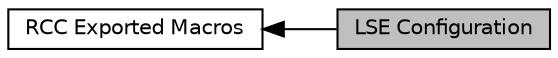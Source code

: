 digraph "LSE Configuration"
{
  edge [fontname="Helvetica",fontsize="10",labelfontname="Helvetica",labelfontsize="10"];
  node [fontname="Helvetica",fontsize="10",shape=record];
  rankdir=LR;
  Node0 [label="LSE Configuration",height=0.2,width=0.4,color="black", fillcolor="grey75", style="filled", fontcolor="black"];
  Node1 [label="RCC Exported Macros",height=0.2,width=0.4,color="black", fillcolor="white", style="filled",URL="$group___r_c_c___exported___macros.html"];
  Node1->Node0 [shape=plaintext, dir="back", style="solid"];
}
